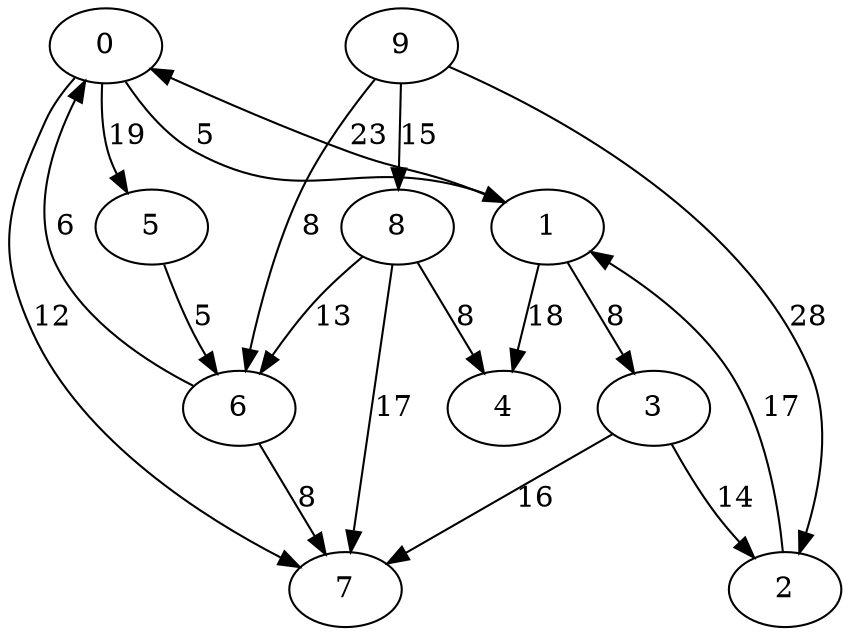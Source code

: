digraph G {
0 -> 1 [label="5"];
0 -> 5 [label="19"];
0 -> 7 [label="12"];
1 -> 0 [label="23"];
1 -> 3 [label="8"];
1 -> 4 [label="18"];
2 -> 1 [label="17"];
3 -> 2 [label="14"];
3 -> 7 [label="16"];
5 -> 6 [label="5"];
6 -> 0 [label="6"];
6 -> 7 [label="8"];
8 -> 4 [label="8"];
8 -> 6 [label="13"];
8 -> 7 [label="17"];
9 -> 2 [label="28"];
9 -> 6 [label="8"];
9 -> 8 [label="15"];
}
